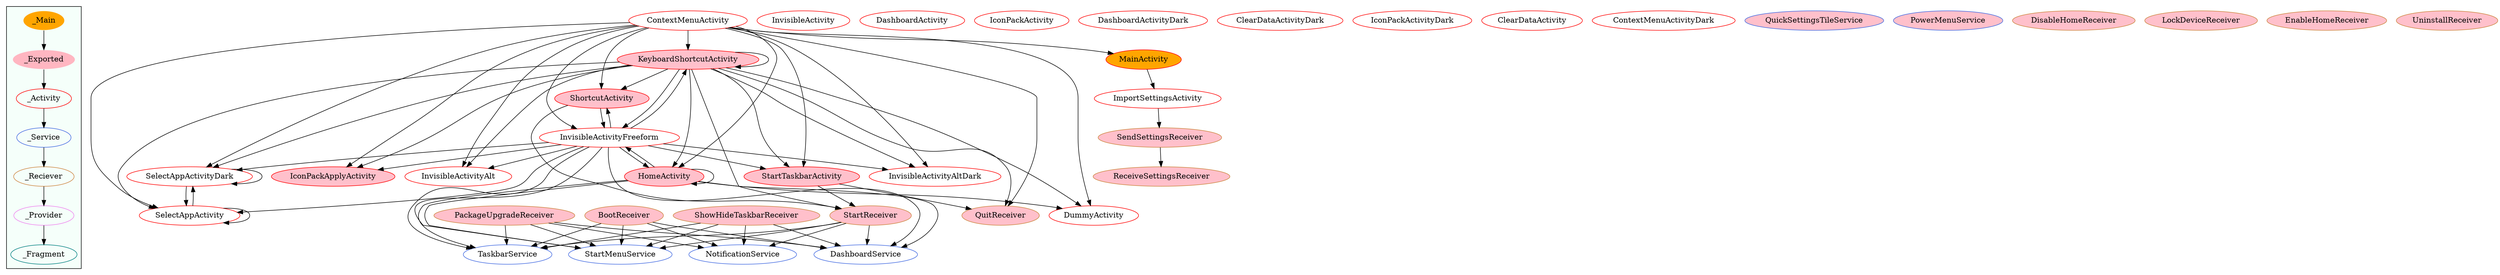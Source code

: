 digraph G {
subgraph cluster_legend{ 
bgcolor=mintcream;
_Activity[color = red];
_Service[color = royalblue];
_Provider[color = violet];
_Reciever[color = peru];
_Fragment[color = teal];
_Main[style=filled, fillcolor=orange, color = mintcream];
_Exported[style=filled, fillcolor=lightpink, color = mintcream];
_Main -> _Exported -> _Activity -> _Service -> _Reciever -> _Provider -> _Fragment; 
}
IconPackApplyActivity[style=filled, fillcolor=pink, color = red];
InvisibleActivityAlt[color = red];
SelectAppActivityDark[color = red];
ContextMenuActivity[color = red];
MainActivity[style=filled, fillcolor=orange, color = red];
InvisibleActivity[color = red];
StartTaskbarActivity[style=filled, fillcolor=pink, color = red];
SelectAppActivity[color = red];
DashboardActivity[color = red];
IconPackActivity[color = red];
DashboardActivityDark[color = red];
KeyboardShortcutActivity[style=filled, fillcolor=pink, color = red];
ClearDataActivityDark[color = red];
IconPackActivityDark[color = red];
ClearDataActivity[color = red];
ShortcutActivity[style=filled, fillcolor=pink, color = red];
InvisibleActivityFreeform[color = red];
DummyActivity[color = red];
InvisibleActivityAltDark[color = red];
ContextMenuActivityDark[color = red];
HomeActivity[style=filled, fillcolor=pink, color = red];
ImportSettingsActivity[color = red];
TaskbarService[color = royalblue];
DashboardService[color = royalblue];
StartMenuService[color = royalblue];
QuickSettingsTileService[style=filled, fillcolor=pink, color = royalblue];
NotificationService[color = royalblue];
PowerMenuService[style=filled, fillcolor=pink, color = royalblue];
DisableHomeReceiver[style=filled, fillcolor=pink, color = peru];
QuitReceiver[style=filled, fillcolor=pink, color = peru];
SendSettingsReceiver[style=filled, fillcolor=pink, color = peru];
PackageUpgradeReceiver[style=filled, fillcolor=pink, color = peru];
LockDeviceReceiver[style=filled, fillcolor=pink, color = peru];
ReceiveSettingsReceiver[style=filled, fillcolor=pink, color = peru];
StartReceiver[style=filled, fillcolor=pink, color = peru];
EnableHomeReceiver[style=filled, fillcolor=pink, color = peru];
ShowHideTaskbarReceiver[style=filled, fillcolor=pink, color = peru];
BootReceiver[style=filled, fillcolor=pink, color = peru];
UninstallReceiver[style=filled, fillcolor=pink, color = peru];
SelectAppActivityDark->SelectAppActivityDark;
SelectAppActivityDark->SelectAppActivity;
SendSettingsReceiver->ReceiveSettingsReceiver;
PackageUpgradeReceiver->NotificationService;
PackageUpgradeReceiver->DashboardService;
PackageUpgradeReceiver->TaskbarService;
PackageUpgradeReceiver->StartMenuService;
ContextMenuActivity->KeyboardShortcutActivity;
ContextMenuActivity->MainActivity;
ContextMenuActivity->QuitReceiver;
ContextMenuActivity->IconPackApplyActivity;
ContextMenuActivity->DummyActivity;
ContextMenuActivity->InvisibleActivityAltDark;
ContextMenuActivity->SelectAppActivity;
ContextMenuActivity->StartTaskbarActivity;
ContextMenuActivity->ShortcutActivity;
ContextMenuActivity->InvisibleActivityFreeform;
ContextMenuActivity->SelectAppActivityDark;
ContextMenuActivity->InvisibleActivityAlt;
ContextMenuActivity->HomeActivity;
MainActivity->ImportSettingsActivity;
StartTaskbarActivity->QuitReceiver;
StartTaskbarActivity->StartReceiver;
StartReceiver->NotificationService;
StartReceiver->StartMenuService;
StartReceiver->TaskbarService;
StartReceiver->DashboardService;
ShowHideTaskbarReceiver->DashboardService;
ShowHideTaskbarReceiver->TaskbarService;
ShowHideTaskbarReceiver->NotificationService;
ShowHideTaskbarReceiver->StartMenuService;
BootReceiver->DashboardService;
BootReceiver->NotificationService;
BootReceiver->StartMenuService;
BootReceiver->TaskbarService;
SelectAppActivity->SelectAppActivityDark;
SelectAppActivity->SelectAppActivity;
KeyboardShortcutActivity->StartReceiver;
KeyboardShortcutActivity->SelectAppActivityDark;
KeyboardShortcutActivity->StartTaskbarActivity;
KeyboardShortcutActivity->InvisibleActivityFreeform;
KeyboardShortcutActivity->DummyActivity;
KeyboardShortcutActivity->InvisibleActivityAlt;
KeyboardShortcutActivity->HomeActivity;
KeyboardShortcutActivity->KeyboardShortcutActivity;
KeyboardShortcutActivity->QuitReceiver;
KeyboardShortcutActivity->IconPackApplyActivity;
KeyboardShortcutActivity->SelectAppActivity;
KeyboardShortcutActivity->ShortcutActivity;
KeyboardShortcutActivity->InvisibleActivityAltDark;
ShortcutActivity->StartReceiver;
ShortcutActivity->InvisibleActivityFreeform;
InvisibleActivityFreeform->InvisibleActivityAlt;
InvisibleActivityFreeform->DashboardService;
InvisibleActivityFreeform->ShortcutActivity;
InvisibleActivityFreeform->SelectAppActivity;
InvisibleActivityFreeform->IconPackApplyActivity;
InvisibleActivityFreeform->KeyboardShortcutActivity;
InvisibleActivityFreeform->StartTaskbarActivity;
InvisibleActivityFreeform->TaskbarService;
InvisibleActivityFreeform->SelectAppActivityDark;
InvisibleActivityFreeform->StartMenuService;
InvisibleActivityFreeform->HomeActivity;
InvisibleActivityFreeform->InvisibleActivityAltDark;
HomeActivity->DashboardService;
HomeActivity->InvisibleActivityFreeform;
HomeActivity->StartMenuService;
HomeActivity->TaskbarService;
HomeActivity->DummyActivity;
HomeActivity->HomeActivity;
ImportSettingsActivity->SendSettingsReceiver;
}
